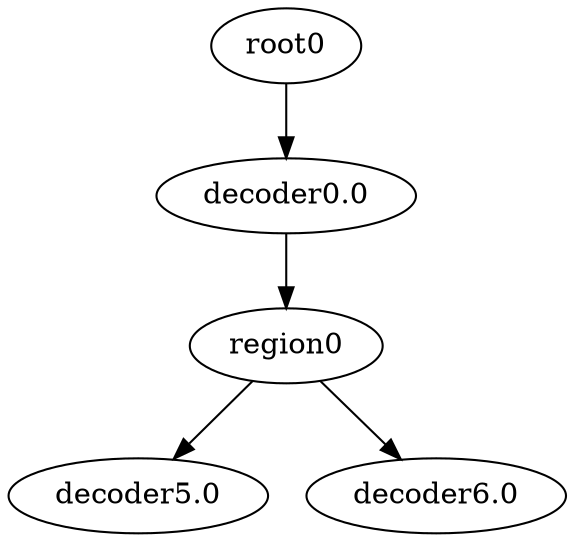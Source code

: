digraph foo {
  "root0"    -> "decoder0.0";
  "decoder0.0" -> "region0";
  "region0" -> "decoder5.0";
  "region0" -> "decoder6.0";
}